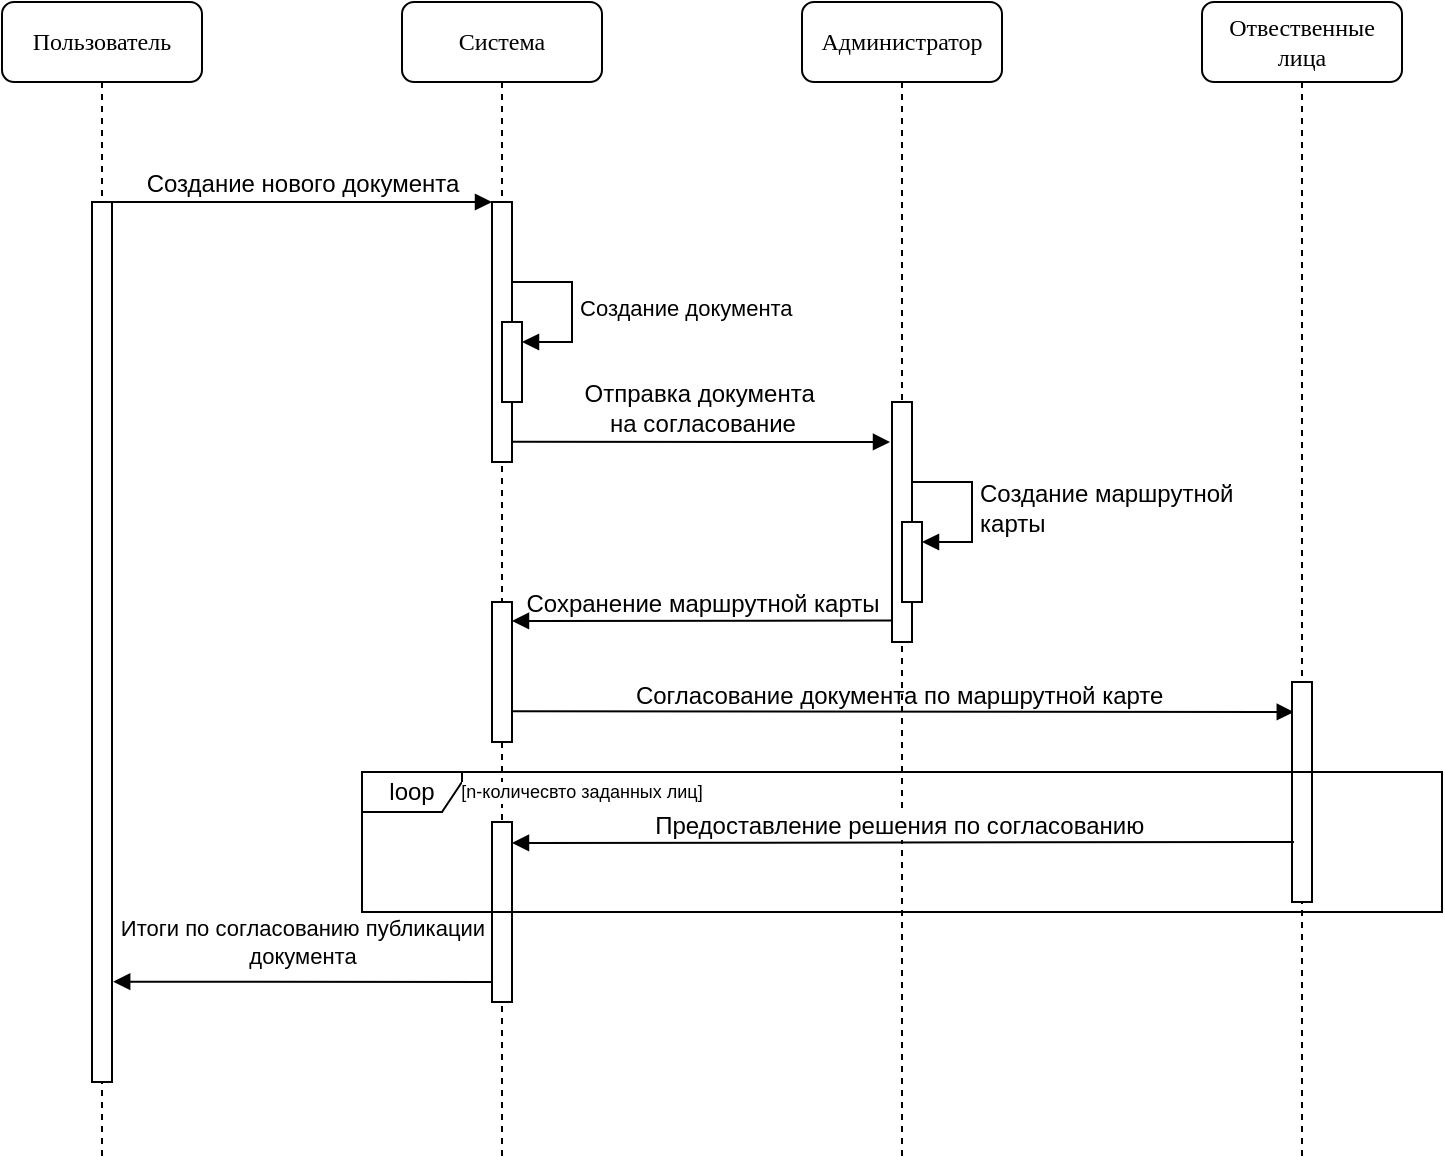 <mxfile version="25.0.2">
  <diagram name="Page-1" id="13e1069c-82ec-6db2-03f1-153e76fe0fe0">
    <mxGraphModel dx="1434" dy="844" grid="1" gridSize="10" guides="1" tooltips="1" connect="1" arrows="1" fold="1" page="1" pageScale="1" pageWidth="1100" pageHeight="850" background="none" math="0" shadow="0">
      <root>
        <mxCell id="0" />
        <mxCell id="1" parent="0" />
        <mxCell id="7baba1c4bc27f4b0-2" value="Система" style="shape=umlLifeline;perimeter=lifelinePerimeter;whiteSpace=wrap;html=1;container=1;collapsible=0;recursiveResize=0;outlineConnect=0;rounded=1;shadow=0;comic=0;labelBackgroundColor=none;strokeWidth=1;fontFamily=Verdana;fontSize=12;align=center;" parent="1" vertex="1">
          <mxGeometry x="270" y="40" width="100" height="580" as="geometry" />
        </mxCell>
        <mxCell id="7baba1c4bc27f4b0-10" value="" style="html=1;points=[];perimeter=orthogonalPerimeter;rounded=0;shadow=0;comic=0;labelBackgroundColor=none;strokeWidth=1;fontFamily=Verdana;fontSize=12;align=center;" parent="7baba1c4bc27f4b0-2" vertex="1">
          <mxGeometry x="45" y="100" width="10" height="130" as="geometry" />
        </mxCell>
        <mxCell id="F6Vyc1SOgMaHlV4AMfWr-6" value="" style="html=1;points=[[0,0,0,0,5],[0,1,0,0,-5],[1,0,0,0,5],[1,1,0,0,-5]];perimeter=orthogonalPerimeter;outlineConnect=0;targetShapes=umlLifeline;portConstraint=eastwest;newEdgeStyle={&quot;curved&quot;:0,&quot;rounded&quot;:0};" parent="7baba1c4bc27f4b0-2" vertex="1">
          <mxGeometry x="50" y="160" width="10" height="40" as="geometry" />
        </mxCell>
        <mxCell id="F6Vyc1SOgMaHlV4AMfWr-7" value="Создание документа" style="html=1;align=left;spacingLeft=2;endArrow=block;rounded=0;edgeStyle=orthogonalEdgeStyle;curved=0;rounded=0;" parent="7baba1c4bc27f4b0-2" target="F6Vyc1SOgMaHlV4AMfWr-6" edge="1">
          <mxGeometry relative="1" as="geometry">
            <mxPoint x="55" y="140" as="sourcePoint" />
            <Array as="points">
              <mxPoint x="85" y="170" />
            </Array>
          </mxGeometry>
        </mxCell>
        <mxCell id="YxsU3mEbgA5v1HVfwFul-7" value="" style="html=1;points=[];perimeter=orthogonalPerimeter;rounded=0;shadow=0;comic=0;labelBackgroundColor=none;strokeWidth=1;fontFamily=Verdana;fontSize=12;align=center;" vertex="1" parent="7baba1c4bc27f4b0-2">
          <mxGeometry x="45" y="300" width="10" height="70" as="geometry" />
        </mxCell>
        <mxCell id="YxsU3mEbgA5v1HVfwFul-6" value="Согласование документа по&amp;nbsp;&lt;span style=&quot;&quot;&gt;маршрутной карте&amp;nbsp;&lt;/span&gt;" style="html=1;verticalAlign=bottom;endArrow=block;entryX=0.089;entryY=0.143;labelBackgroundColor=default;fontFamily=Helvetica;fontSize=12;edgeStyle=elbowEdgeStyle;elbow=vertical;exitX=0.96;exitY=0.942;exitDx=0;exitDy=0;exitPerimeter=0;entryDx=0;entryDy=0;entryPerimeter=0;rounded=1;strokeColor=default;align=center;fontColor=default;" edge="1" parent="7baba1c4bc27f4b0-2">
          <mxGeometry x="-0.003" y="-1" relative="1" as="geometry">
            <mxPoint x="55.0" y="354.66" as="sourcePoint" />
            <mxPoint x="445.89" y="355.73" as="targetPoint" />
            <mxPoint as="offset" />
          </mxGeometry>
        </mxCell>
        <mxCell id="YxsU3mEbgA5v1HVfwFul-11" value="" style="html=1;points=[];perimeter=orthogonalPerimeter;rounded=0;shadow=0;comic=0;labelBackgroundColor=none;strokeWidth=1;fontFamily=Verdana;fontSize=12;align=center;" vertex="1" parent="7baba1c4bc27f4b0-2">
          <mxGeometry x="45" y="410" width="10" height="90" as="geometry" />
        </mxCell>
        <mxCell id="7baba1c4bc27f4b0-3" value="Отвественные лица" style="shape=umlLifeline;perimeter=lifelinePerimeter;whiteSpace=wrap;html=1;container=1;collapsible=0;recursiveResize=0;outlineConnect=0;rounded=1;shadow=0;comic=0;labelBackgroundColor=none;strokeWidth=1;fontFamily=Verdana;fontSize=12;align=center;" parent="1" vertex="1">
          <mxGeometry x="670" y="40" width="100" height="580" as="geometry" />
        </mxCell>
        <mxCell id="7baba1c4bc27f4b0-13" value="" style="html=1;points=[];perimeter=orthogonalPerimeter;rounded=0;shadow=0;comic=0;labelBackgroundColor=none;strokeWidth=1;fontFamily=Verdana;fontSize=12;align=center;" parent="7baba1c4bc27f4b0-3" vertex="1">
          <mxGeometry x="45" y="340" width="10" height="110" as="geometry" />
        </mxCell>
        <mxCell id="7baba1c4bc27f4b0-4" value="Администратор" style="shape=umlLifeline;perimeter=lifelinePerimeter;whiteSpace=wrap;html=1;container=1;collapsible=0;recursiveResize=0;outlineConnect=0;rounded=1;shadow=0;comic=0;labelBackgroundColor=none;strokeWidth=1;fontFamily=Verdana;fontSize=12;align=center;" parent="1" vertex="1">
          <mxGeometry x="470" y="40" width="100" height="580" as="geometry" />
        </mxCell>
        <mxCell id="F6Vyc1SOgMaHlV4AMfWr-26" value="" style="html=1;points=[];perimeter=orthogonalPerimeter;rounded=0;shadow=0;comic=0;labelBackgroundColor=none;strokeWidth=1;fontFamily=Verdana;fontSize=12;align=center;" parent="7baba1c4bc27f4b0-4" vertex="1">
          <mxGeometry x="45" y="200" width="10" height="120" as="geometry" />
        </mxCell>
        <mxCell id="YxsU3mEbgA5v1HVfwFul-2" value="" style="html=1;points=[[0,0,0,0,5],[0,1,0,0,-5],[1,0,0,0,5],[1,1,0,0,-5]];perimeter=orthogonalPerimeter;outlineConnect=0;targetShapes=umlLifeline;portConstraint=eastwest;newEdgeStyle={&quot;curved&quot;:0,&quot;rounded&quot;:0};" vertex="1" parent="7baba1c4bc27f4b0-4">
          <mxGeometry x="50" y="260" width="10" height="40" as="geometry" />
        </mxCell>
        <mxCell id="YxsU3mEbgA5v1HVfwFul-3" value="Создание маршрутной&amp;nbsp;&lt;div&gt;карты&lt;/div&gt;" style="html=1;align=left;spacingLeft=2;endArrow=block;rounded=0;edgeStyle=orthogonalEdgeStyle;curved=0;rounded=0;fontSize=12;labelBackgroundColor=none;" edge="1" target="YxsU3mEbgA5v1HVfwFul-2" parent="7baba1c4bc27f4b0-4">
          <mxGeometry relative="1" as="geometry">
            <mxPoint x="55" y="240" as="sourcePoint" />
            <Array as="points">
              <mxPoint x="85" y="270" />
            </Array>
          </mxGeometry>
        </mxCell>
        <mxCell id="7baba1c4bc27f4b0-8" value="Пользователь" style="shape=umlLifeline;perimeter=lifelinePerimeter;whiteSpace=wrap;html=1;container=1;collapsible=0;recursiveResize=0;outlineConnect=0;rounded=1;shadow=0;comic=0;labelBackgroundColor=none;strokeWidth=1;fontFamily=Verdana;fontSize=12;align=center;" parent="1" vertex="1">
          <mxGeometry x="70" y="40" width="100" height="580" as="geometry" />
        </mxCell>
        <mxCell id="7baba1c4bc27f4b0-9" value="" style="html=1;points=[];perimeter=orthogonalPerimeter;rounded=0;shadow=0;comic=0;labelBackgroundColor=none;strokeWidth=1;fontFamily=Verdana;fontSize=12;align=center;" parent="7baba1c4bc27f4b0-8" vertex="1">
          <mxGeometry x="45" y="100" width="10" height="440" as="geometry" />
        </mxCell>
        <mxCell id="7baba1c4bc27f4b0-11" value="Создание нового документа" style="html=1;verticalAlign=bottom;endArrow=block;entryX=0;entryY=0;labelBackgroundColor=none;fontFamily=Helvetica;fontSize=12;edgeStyle=elbowEdgeStyle;elbow=vertical;" parent="1" source="7baba1c4bc27f4b0-9" target="7baba1c4bc27f4b0-10" edge="1">
          <mxGeometry relative="1" as="geometry">
            <mxPoint x="200" y="150" as="sourcePoint" />
          </mxGeometry>
        </mxCell>
        <mxCell id="F6Vyc1SOgMaHlV4AMfWr-8" value="Отправка документа&amp;nbsp;&lt;div&gt;на согласование&lt;/div&gt;" style="html=1;verticalAlign=bottom;endArrow=block;entryX=0;entryY=0;labelBackgroundColor=none;fontFamily=Helvetica;fontSize=12;edgeStyle=elbowEdgeStyle;elbow=vertical;exitX=0.982;exitY=0.922;exitDx=0;exitDy=0;exitPerimeter=0;" parent="1" edge="1" source="7baba1c4bc27f4b0-10">
          <mxGeometry x="0.004" relative="1" as="geometry">
            <mxPoint x="330" y="260" as="sourcePoint" />
            <mxPoint x="514" y="260" as="targetPoint" />
            <mxPoint as="offset" />
          </mxGeometry>
        </mxCell>
        <mxCell id="YxsU3mEbgA5v1HVfwFul-8" value="Сохранение маршрутной карты" style="html=1;verticalAlign=bottom;endArrow=block;entryX=0;entryY=0;labelBackgroundColor=none;fontFamily=Helvetica;fontSize=12;edgeStyle=elbowEdgeStyle;elbow=vertical;" edge="1" parent="1">
          <mxGeometry relative="1" as="geometry">
            <mxPoint x="515.0" y="349.28" as="sourcePoint" />
            <mxPoint x="325.0" y="349.28" as="targetPoint" />
          </mxGeometry>
        </mxCell>
        <mxCell id="YxsU3mEbgA5v1HVfwFul-10" value="loop" style="shape=umlFrame;whiteSpace=wrap;html=1;pointerEvents=0;recursiveResize=0;container=1;collapsible=0;width=50;height=20;" vertex="1" parent="1">
          <mxGeometry x="250" y="425" width="540" height="70" as="geometry" />
        </mxCell>
        <mxCell id="YxsU3mEbgA5v1HVfwFul-12" value="Предоставление решения по согласованию&amp;nbsp;" style="html=1;verticalAlign=bottom;endArrow=block;entryX=0.089;entryY=0.143;labelBackgroundColor=default;fontFamily=Helvetica;fontSize=12;edgeStyle=elbowEdgeStyle;elbow=vertical;exitX=0.96;exitY=0.942;exitDx=0;exitDy=0;exitPerimeter=0;entryDx=0;entryDy=0;entryPerimeter=0;strokeColor=default;" edge="1" parent="YxsU3mEbgA5v1HVfwFul-10">
          <mxGeometry x="0.001" relative="1" as="geometry">
            <mxPoint x="466.0" y="35" as="sourcePoint" />
            <mxPoint x="75" y="36.34" as="targetPoint" />
            <mxPoint as="offset" />
          </mxGeometry>
        </mxCell>
        <mxCell id="YxsU3mEbgA5v1HVfwFul-15" value="[n-количесвто заданных лиц]" style="text;html=1;align=center;verticalAlign=middle;whiteSpace=wrap;rounded=0;fontSize=9;labelBackgroundColor=default;" vertex="1" parent="YxsU3mEbgA5v1HVfwFul-10">
          <mxGeometry x="40" width="140" height="20" as="geometry" />
        </mxCell>
        <mxCell id="YxsU3mEbgA5v1HVfwFul-16" value="" style="html=1;verticalAlign=bottom;labelBackgroundColor=none;endArrow=block;endFill=1;rounded=0;entryX=1.059;entryY=0.886;entryDx=0;entryDy=0;entryPerimeter=0;" edge="1" parent="1" target="7baba1c4bc27f4b0-9">
          <mxGeometry width="160" relative="1" as="geometry">
            <mxPoint x="315" y="530" as="sourcePoint" />
            <mxPoint x="130" y="530" as="targetPoint" />
          </mxGeometry>
        </mxCell>
        <mxCell id="YxsU3mEbgA5v1HVfwFul-17" value="Итоги по согласованию публикации&lt;div&gt;документа&lt;/div&gt;" style="edgeLabel;html=1;align=center;verticalAlign=middle;resizable=0;points=[];" vertex="1" connectable="0" parent="YxsU3mEbgA5v1HVfwFul-16">
          <mxGeometry x="0.088" y="-1" relative="1" as="geometry">
            <mxPoint x="8" y="-19" as="offset" />
          </mxGeometry>
        </mxCell>
      </root>
    </mxGraphModel>
  </diagram>
</mxfile>
